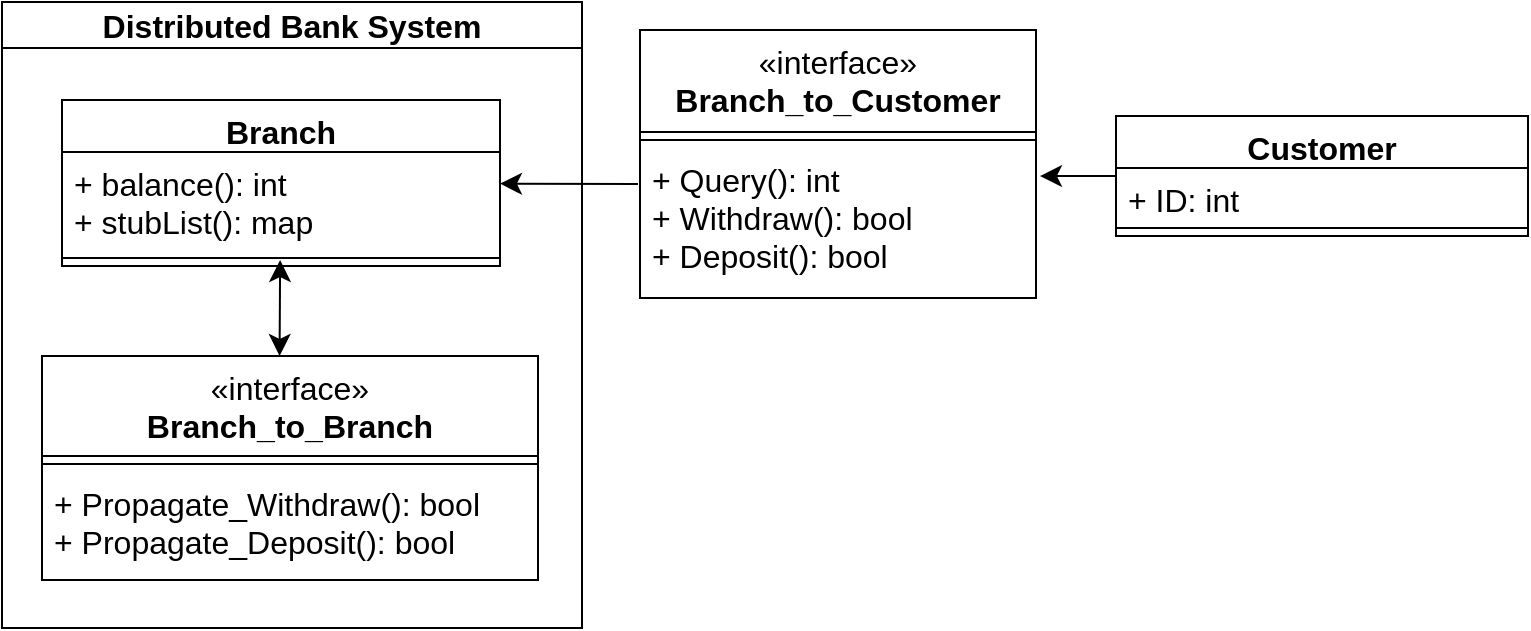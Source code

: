 <mxfile version="22.0.4" type="github">
  <diagram name="Page-1" id="f42PMlgl7aR_GrdLnUEU">
    <mxGraphModel dx="334" dy="1373" grid="0" gridSize="10" guides="1" tooltips="1" connect="0" arrows="1" fold="1" page="0" pageScale="1" pageWidth="850" pageHeight="1100" math="0" shadow="0">
      <root>
        <mxCell id="0" />
        <mxCell id="1" parent="0" />
        <mxCell id="p007aW7IsFcY4yizwdRp-20" value="" style="edgeStyle=none;curved=1;rounded=0;orthogonalLoop=1;jettySize=auto;html=1;fontSize=12;startSize=8;endSize=8;entryX=1.01;entryY=0.187;entryDx=0;entryDy=0;entryPerimeter=0;" edge="1" parent="1" source="p007aW7IsFcY4yizwdRp-5" target="p007aW7IsFcY4yizwdRp-34">
          <mxGeometry relative="1" as="geometry">
            <mxPoint x="793.11" y="-627" as="targetPoint" />
          </mxGeometry>
        </mxCell>
        <mxCell id="p007aW7IsFcY4yizwdRp-5" value="Customer" style="swimlane;fontStyle=1;align=center;verticalAlign=top;childLayout=stackLayout;horizontal=1;startSize=26;horizontalStack=0;resizeParent=1;resizeParentMax=0;resizeLast=0;collapsible=1;marginBottom=0;whiteSpace=wrap;html=1;fontSize=16;" vertex="1" parent="1">
          <mxGeometry x="807" y="-657" width="206" height="60" as="geometry" />
        </mxCell>
        <mxCell id="p007aW7IsFcY4yizwdRp-6" value="+ ID: int" style="text;strokeColor=none;fillColor=none;align=left;verticalAlign=top;spacingLeft=4;spacingRight=4;overflow=hidden;rotatable=0;points=[[0,0.5],[1,0.5]];portConstraint=eastwest;whiteSpace=wrap;html=1;fontSize=16;" vertex="1" parent="p007aW7IsFcY4yizwdRp-5">
          <mxGeometry y="26" width="206" height="26" as="geometry" />
        </mxCell>
        <mxCell id="p007aW7IsFcY4yizwdRp-7" value="" style="line;strokeWidth=1;fillColor=none;align=left;verticalAlign=middle;spacingTop=-1;spacingLeft=3;spacingRight=3;rotatable=0;labelPosition=right;points=[];portConstraint=eastwest;strokeColor=inherit;fontSize=16;" vertex="1" parent="p007aW7IsFcY4yizwdRp-5">
          <mxGeometry y="52" width="206" height="8" as="geometry" />
        </mxCell>
        <mxCell id="p007aW7IsFcY4yizwdRp-10" value="&lt;span style=&quot;font-weight: normal;&quot;&gt;«interface»&lt;/span&gt;&lt;br&gt;Branch_to_Branch" style="swimlane;fontStyle=1;align=center;verticalAlign=top;childLayout=stackLayout;horizontal=1;startSize=50;horizontalStack=0;resizeParent=1;resizeParentMax=0;resizeLast=0;collapsible=1;marginBottom=0;whiteSpace=wrap;html=1;fontSize=16;" vertex="1" parent="1">
          <mxGeometry x="270" y="-537" width="248" height="112" as="geometry" />
        </mxCell>
        <mxCell id="p007aW7IsFcY4yizwdRp-12" value="" style="line;strokeWidth=1;fillColor=none;align=left;verticalAlign=middle;spacingTop=-1;spacingLeft=3;spacingRight=3;rotatable=0;labelPosition=right;points=[];portConstraint=eastwest;strokeColor=inherit;fontSize=16;" vertex="1" parent="p007aW7IsFcY4yizwdRp-10">
          <mxGeometry y="50" width="248" height="8" as="geometry" />
        </mxCell>
        <mxCell id="p007aW7IsFcY4yizwdRp-13" value="+ Propagate_Withdraw(): bool&lt;br&gt;+ Propagate_Deposit(): bool" style="text;strokeColor=none;fillColor=none;align=left;verticalAlign=top;spacingLeft=4;spacingRight=4;overflow=hidden;rotatable=0;points=[[0,0.5],[1,0.5]];portConstraint=eastwest;whiteSpace=wrap;html=1;fontSize=16;" vertex="1" parent="p007aW7IsFcY4yizwdRp-10">
          <mxGeometry y="58" width="248" height="54" as="geometry" />
        </mxCell>
        <mxCell id="p007aW7IsFcY4yizwdRp-14" value="Branch" style="swimlane;fontStyle=1;align=center;verticalAlign=top;childLayout=stackLayout;horizontal=1;startSize=26;horizontalStack=0;resizeParent=1;resizeParentMax=0;resizeLast=0;collapsible=1;marginBottom=0;whiteSpace=wrap;html=1;fontSize=16;" vertex="1" parent="1">
          <mxGeometry x="280" y="-665" width="219" height="83" as="geometry" />
        </mxCell>
        <mxCell id="p007aW7IsFcY4yizwdRp-15" value="+ balance(): int&lt;br&gt;+ stubList(): map" style="text;strokeColor=none;fillColor=none;align=left;verticalAlign=top;spacingLeft=4;spacingRight=4;overflow=hidden;rotatable=0;points=[[0,0.5],[1,0.5]];portConstraint=eastwest;whiteSpace=wrap;html=1;fontSize=16;" vertex="1" parent="p007aW7IsFcY4yizwdRp-14">
          <mxGeometry y="26" width="219" height="49" as="geometry" />
        </mxCell>
        <mxCell id="p007aW7IsFcY4yizwdRp-16" value="" style="line;strokeWidth=1;fillColor=none;align=left;verticalAlign=middle;spacingTop=-1;spacingLeft=3;spacingRight=3;rotatable=0;labelPosition=right;points=[];portConstraint=eastwest;strokeColor=inherit;fontSize=16;" vertex="1" parent="p007aW7IsFcY4yizwdRp-14">
          <mxGeometry y="75" width="219" height="8" as="geometry" />
        </mxCell>
        <mxCell id="p007aW7IsFcY4yizwdRp-18" value="" style="edgeStyle=none;curved=1;rounded=0;orthogonalLoop=1;jettySize=auto;html=1;fontSize=12;startSize=8;endSize=8;exitX=-0.005;exitY=0.24;exitDx=0;exitDy=0;exitPerimeter=0;" edge="1" parent="1" source="p007aW7IsFcY4yizwdRp-34" target="p007aW7IsFcY4yizwdRp-14">
          <mxGeometry relative="1" as="geometry">
            <mxPoint x="570" y="-622.881" as="sourcePoint" />
          </mxGeometry>
        </mxCell>
        <mxCell id="p007aW7IsFcY4yizwdRp-24" value="" style="endArrow=classic;startArrow=classic;html=1;rounded=0;fontSize=12;startSize=8;endSize=8;curved=1;entryX=0.498;entryY=0.625;entryDx=0;entryDy=0;entryPerimeter=0;exitX=0.479;exitY=0;exitDx=0;exitDy=0;exitPerimeter=0;" edge="1" parent="1" source="p007aW7IsFcY4yizwdRp-10" target="p007aW7IsFcY4yizwdRp-16">
          <mxGeometry width="50" height="50" relative="1" as="geometry">
            <mxPoint x="372" y="-518" as="sourcePoint" />
            <mxPoint x="422" y="-568" as="targetPoint" />
          </mxGeometry>
        </mxCell>
        <mxCell id="p007aW7IsFcY4yizwdRp-31" value="&lt;span style=&quot;font-weight: normal;&quot;&gt;«interface»&lt;/span&gt;&lt;br style=&quot;border-color: var(--border-color);&quot;&gt;Branch_to_Customer" style="swimlane;fontStyle=1;align=center;verticalAlign=top;childLayout=stackLayout;horizontal=1;startSize=51;horizontalStack=0;resizeParent=1;resizeParentMax=0;resizeLast=0;collapsible=1;marginBottom=0;whiteSpace=wrap;html=1;fontSize=16;" vertex="1" parent="1">
          <mxGeometry x="569" y="-700" width="198" height="134" as="geometry" />
        </mxCell>
        <mxCell id="p007aW7IsFcY4yizwdRp-33" value="" style="line;strokeWidth=1;fillColor=none;align=left;verticalAlign=middle;spacingTop=-1;spacingLeft=3;spacingRight=3;rotatable=0;labelPosition=right;points=[];portConstraint=eastwest;strokeColor=inherit;fontSize=16;" vertex="1" parent="p007aW7IsFcY4yizwdRp-31">
          <mxGeometry y="51" width="198" height="8" as="geometry" />
        </mxCell>
        <mxCell id="p007aW7IsFcY4yizwdRp-34" value="+ Query(): int&lt;br style=&quot;border-color: var(--border-color);&quot;&gt;+ Withdraw(): bool&lt;br style=&quot;border-color: var(--border-color);&quot;&gt;+ Deposit(): bool" style="text;strokeColor=none;fillColor=none;align=left;verticalAlign=top;spacingLeft=4;spacingRight=4;overflow=hidden;rotatable=0;points=[[0,0.5],[1,0.5]];portConstraint=eastwest;whiteSpace=wrap;html=1;fontSize=16;" vertex="1" parent="p007aW7IsFcY4yizwdRp-31">
          <mxGeometry y="59" width="198" height="75" as="geometry" />
        </mxCell>
        <mxCell id="p007aW7IsFcY4yizwdRp-44" value="Distributed Bank System" style="swimlane;whiteSpace=wrap;html=1;fontSize=16;" vertex="1" parent="1">
          <mxGeometry x="250" y="-714" width="290" height="313" as="geometry" />
        </mxCell>
      </root>
    </mxGraphModel>
  </diagram>
</mxfile>
